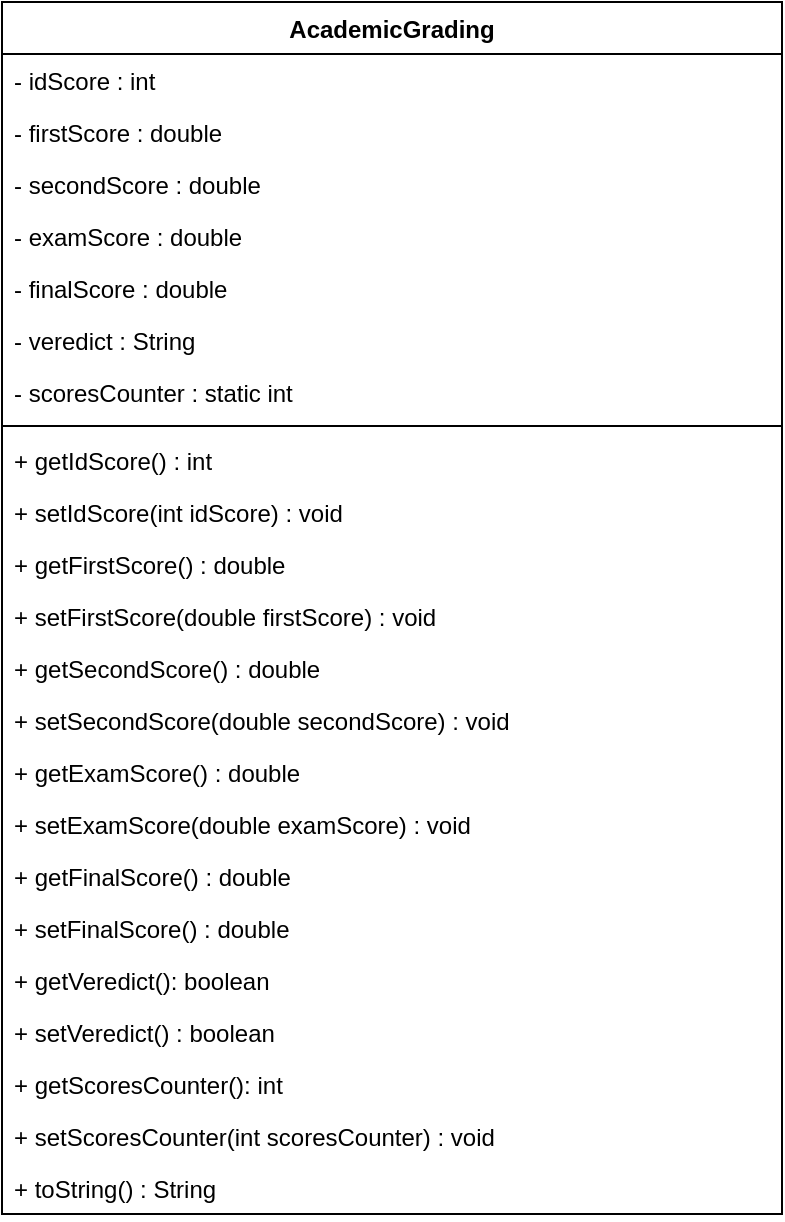 <mxfile version="14.6.6" type="device"><diagram id="C5RBs43oDa-KdzZeNtuy" name="Page-1"><mxGraphModel dx="1019" dy="566" grid="1" gridSize="10" guides="1" tooltips="1" connect="1" arrows="1" fold="1" page="1" pageScale="1" pageWidth="827" pageHeight="1169" background="#ffffff" math="0" shadow="0"><root><mxCell id="WIyWlLk6GJQsqaUBKTNV-0"/><mxCell id="WIyWlLk6GJQsqaUBKTNV-1" parent="WIyWlLk6GJQsqaUBKTNV-0"/><mxCell id="7573jwuyWiYuzKMgZitB-0" value="AcademicGrading" style="swimlane;fontStyle=1;align=center;verticalAlign=top;childLayout=stackLayout;horizontal=1;startSize=26;horizontalStack=0;resizeParent=1;resizeParentMax=0;resizeLast=0;collapsible=1;marginBottom=0;" parent="WIyWlLk6GJQsqaUBKTNV-1" vertex="1"><mxGeometry x="219" y="40" width="390" height="606" as="geometry"/></mxCell><mxCell id="N9gPg1pijpfYpFk_zt_P-11" value="- idScore : int" style="text;strokeColor=none;fillColor=none;align=left;verticalAlign=top;spacingLeft=4;spacingRight=4;overflow=hidden;rotatable=0;points=[[0,0.5],[1,0.5]];portConstraint=eastwest;" parent="7573jwuyWiYuzKMgZitB-0" vertex="1"><mxGeometry y="26" width="390" height="26" as="geometry"/></mxCell><mxCell id="7573jwuyWiYuzKMgZitB-1" value="- firstScore : double" style="text;strokeColor=none;fillColor=none;align=left;verticalAlign=top;spacingLeft=4;spacingRight=4;overflow=hidden;rotatable=0;points=[[0,0.5],[1,0.5]];portConstraint=eastwest;" parent="7573jwuyWiYuzKMgZitB-0" vertex="1"><mxGeometry y="52" width="390" height="26" as="geometry"/></mxCell><mxCell id="7573jwuyWiYuzKMgZitB-4" value="- secondScore : double" style="text;strokeColor=none;fillColor=none;align=left;verticalAlign=top;spacingLeft=4;spacingRight=4;overflow=hidden;rotatable=0;points=[[0,0.5],[1,0.5]];portConstraint=eastwest;" parent="7573jwuyWiYuzKMgZitB-0" vertex="1"><mxGeometry y="78" width="390" height="26" as="geometry"/></mxCell><mxCell id="7573jwuyWiYuzKMgZitB-5" value="- examScore : double" style="text;strokeColor=none;fillColor=none;align=left;verticalAlign=top;spacingLeft=4;spacingRight=4;overflow=hidden;rotatable=0;points=[[0,0.5],[1,0.5]];portConstraint=eastwest;" parent="7573jwuyWiYuzKMgZitB-0" vertex="1"><mxGeometry y="104" width="390" height="26" as="geometry"/></mxCell><mxCell id="7573jwuyWiYuzKMgZitB-7" value="- finalScore : double" style="text;strokeColor=none;fillColor=none;align=left;verticalAlign=top;spacingLeft=4;spacingRight=4;overflow=hidden;rotatable=0;points=[[0,0.5],[1,0.5]];portConstraint=eastwest;" parent="7573jwuyWiYuzKMgZitB-0" vertex="1"><mxGeometry y="130" width="390" height="26" as="geometry"/></mxCell><mxCell id="7573jwuyWiYuzKMgZitB-6" value="- veredict : String" style="text;strokeColor=none;fillColor=none;align=left;verticalAlign=top;spacingLeft=4;spacingRight=4;overflow=hidden;rotatable=0;points=[[0,0.5],[1,0.5]];portConstraint=eastwest;" parent="7573jwuyWiYuzKMgZitB-0" vertex="1"><mxGeometry y="156" width="390" height="26" as="geometry"/></mxCell><mxCell id="N9gPg1pijpfYpFk_zt_P-8" value="- scoresCounter : static int" style="text;strokeColor=none;fillColor=none;align=left;verticalAlign=top;spacingLeft=4;spacingRight=4;overflow=hidden;rotatable=0;points=[[0,0.5],[1,0.5]];portConstraint=eastwest;" parent="7573jwuyWiYuzKMgZitB-0" vertex="1"><mxGeometry y="182" width="390" height="26" as="geometry"/></mxCell><mxCell id="7573jwuyWiYuzKMgZitB-2" value="" style="line;strokeWidth=1;fillColor=none;align=left;verticalAlign=middle;spacingTop=-1;spacingLeft=3;spacingRight=3;rotatable=0;labelPosition=right;points=[];portConstraint=eastwest;" parent="7573jwuyWiYuzKMgZitB-0" vertex="1"><mxGeometry y="208" width="390" height="8" as="geometry"/></mxCell><mxCell id="N9gPg1pijpfYpFk_zt_P-13" value="+ getIdScore() : int" style="text;strokeColor=none;fillColor=none;align=left;verticalAlign=top;spacingLeft=4;spacingRight=4;overflow=hidden;rotatable=0;points=[[0,0.5],[1,0.5]];portConstraint=eastwest;" parent="7573jwuyWiYuzKMgZitB-0" vertex="1"><mxGeometry y="216" width="390" height="26" as="geometry"/></mxCell><mxCell id="N9gPg1pijpfYpFk_zt_P-12" value="+ setIdScore(int idScore) : void" style="text;strokeColor=none;fillColor=none;align=left;verticalAlign=top;spacingLeft=4;spacingRight=4;overflow=hidden;rotatable=0;points=[[0,0.5],[1,0.5]];portConstraint=eastwest;" parent="7573jwuyWiYuzKMgZitB-0" vertex="1"><mxGeometry y="242" width="390" height="26" as="geometry"/></mxCell><mxCell id="N9gPg1pijpfYpFk_zt_P-1" value="+ getFirstScore() : double" style="text;strokeColor=none;fillColor=none;align=left;verticalAlign=top;spacingLeft=4;spacingRight=4;overflow=hidden;rotatable=0;points=[[0,0.5],[1,0.5]];portConstraint=eastwest;" parent="7573jwuyWiYuzKMgZitB-0" vertex="1"><mxGeometry y="268" width="390" height="26" as="geometry"/></mxCell><mxCell id="N9gPg1pijpfYpFk_zt_P-2" value="+ setFirstScore(double firstScore) : void" style="text;strokeColor=none;fillColor=none;align=left;verticalAlign=top;spacingLeft=4;spacingRight=4;overflow=hidden;rotatable=0;points=[[0,0.5],[1,0.5]];portConstraint=eastwest;" parent="7573jwuyWiYuzKMgZitB-0" vertex="1"><mxGeometry y="294" width="390" height="26" as="geometry"/></mxCell><mxCell id="N9gPg1pijpfYpFk_zt_P-3" value="+ getSecondScore() : double" style="text;strokeColor=none;fillColor=none;align=left;verticalAlign=top;spacingLeft=4;spacingRight=4;overflow=hidden;rotatable=0;points=[[0,0.5],[1,0.5]];portConstraint=eastwest;" parent="7573jwuyWiYuzKMgZitB-0" vertex="1"><mxGeometry y="320" width="390" height="26" as="geometry"/></mxCell><mxCell id="N9gPg1pijpfYpFk_zt_P-0" value="+ setSecondScore(double secondScore) : void" style="text;strokeColor=none;fillColor=none;align=left;verticalAlign=top;spacingLeft=4;spacingRight=4;overflow=hidden;rotatable=0;points=[[0,0.5],[1,0.5]];portConstraint=eastwest;" parent="7573jwuyWiYuzKMgZitB-0" vertex="1"><mxGeometry y="346" width="390" height="26" as="geometry"/></mxCell><mxCell id="N9gPg1pijpfYpFk_zt_P-4" value="+ getExamScore() : double" style="text;strokeColor=none;fillColor=none;align=left;verticalAlign=top;spacingLeft=4;spacingRight=4;overflow=hidden;rotatable=0;points=[[0,0.5],[1,0.5]];portConstraint=eastwest;" parent="7573jwuyWiYuzKMgZitB-0" vertex="1"><mxGeometry y="372" width="390" height="26" as="geometry"/></mxCell><mxCell id="N9gPg1pijpfYpFk_zt_P-5" value="+ setExamScore(double examScore) : void" style="text;strokeColor=none;fillColor=none;align=left;verticalAlign=top;spacingLeft=4;spacingRight=4;overflow=hidden;rotatable=0;points=[[0,0.5],[1,0.5]];portConstraint=eastwest;" parent="7573jwuyWiYuzKMgZitB-0" vertex="1"><mxGeometry y="398" width="390" height="26" as="geometry"/></mxCell><mxCell id="N9gPg1pijpfYpFk_zt_P-7" value="+ getFinalScore() : double" style="text;strokeColor=none;fillColor=none;align=left;verticalAlign=top;spacingLeft=4;spacingRight=4;overflow=hidden;rotatable=0;points=[[0,0.5],[1,0.5]];portConstraint=eastwest;" parent="7573jwuyWiYuzKMgZitB-0" vertex="1"><mxGeometry y="424" width="390" height="26" as="geometry"/></mxCell><mxCell id="7573jwuyWiYuzKMgZitB-3" value="+ setFinalScore() : double" style="text;strokeColor=none;fillColor=none;align=left;verticalAlign=top;spacingLeft=4;spacingRight=4;overflow=hidden;rotatable=0;points=[[0,0.5],[1,0.5]];portConstraint=eastwest;" parent="7573jwuyWiYuzKMgZitB-0" vertex="1"><mxGeometry y="450" width="390" height="26" as="geometry"/></mxCell><mxCell id="N9gPg1pijpfYpFk_zt_P-15" value="+ getVeredict(): boolean" style="text;strokeColor=none;fillColor=none;align=left;verticalAlign=top;spacingLeft=4;spacingRight=4;overflow=hidden;rotatable=0;points=[[0,0.5],[1,0.5]];portConstraint=eastwest;" parent="7573jwuyWiYuzKMgZitB-0" vertex="1"><mxGeometry y="476" width="390" height="26" as="geometry"/></mxCell><mxCell id="N9gPg1pijpfYpFk_zt_P-18" value="+ setVeredict() : boolean" style="text;strokeColor=none;fillColor=none;align=left;verticalAlign=top;spacingLeft=4;spacingRight=4;overflow=hidden;rotatable=0;points=[[0,0.5],[1,0.5]];portConstraint=eastwest;" parent="7573jwuyWiYuzKMgZitB-0" vertex="1"><mxGeometry y="502" width="390" height="26" as="geometry"/></mxCell><mxCell id="N9gPg1pijpfYpFk_zt_P-17" value="+ getScoresCounter(): int" style="text;strokeColor=none;fillColor=none;align=left;verticalAlign=top;spacingLeft=4;spacingRight=4;overflow=hidden;rotatable=0;points=[[0,0.5],[1,0.5]];portConstraint=eastwest;" parent="7573jwuyWiYuzKMgZitB-0" vertex="1"><mxGeometry y="528" width="390" height="26" as="geometry"/></mxCell><mxCell id="7573jwuyWiYuzKMgZitB-8" value="+ setScoresCounter(int scoresCounter) : void" style="text;strokeColor=none;fillColor=none;align=left;verticalAlign=top;spacingLeft=4;spacingRight=4;overflow=hidden;rotatable=0;points=[[0,0.5],[1,0.5]];portConstraint=eastwest;" parent="7573jwuyWiYuzKMgZitB-0" vertex="1"><mxGeometry y="554" width="390" height="26" as="geometry"/></mxCell><mxCell id="N9gPg1pijpfYpFk_zt_P-9" value="+ toString() : String" style="text;strokeColor=none;fillColor=none;align=left;verticalAlign=top;spacingLeft=4;spacingRight=4;overflow=hidden;rotatable=0;points=[[0,0.5],[1,0.5]];portConstraint=eastwest;" parent="7573jwuyWiYuzKMgZitB-0" vertex="1"><mxGeometry y="580" width="390" height="26" as="geometry"/></mxCell></root></mxGraphModel></diagram></mxfile>